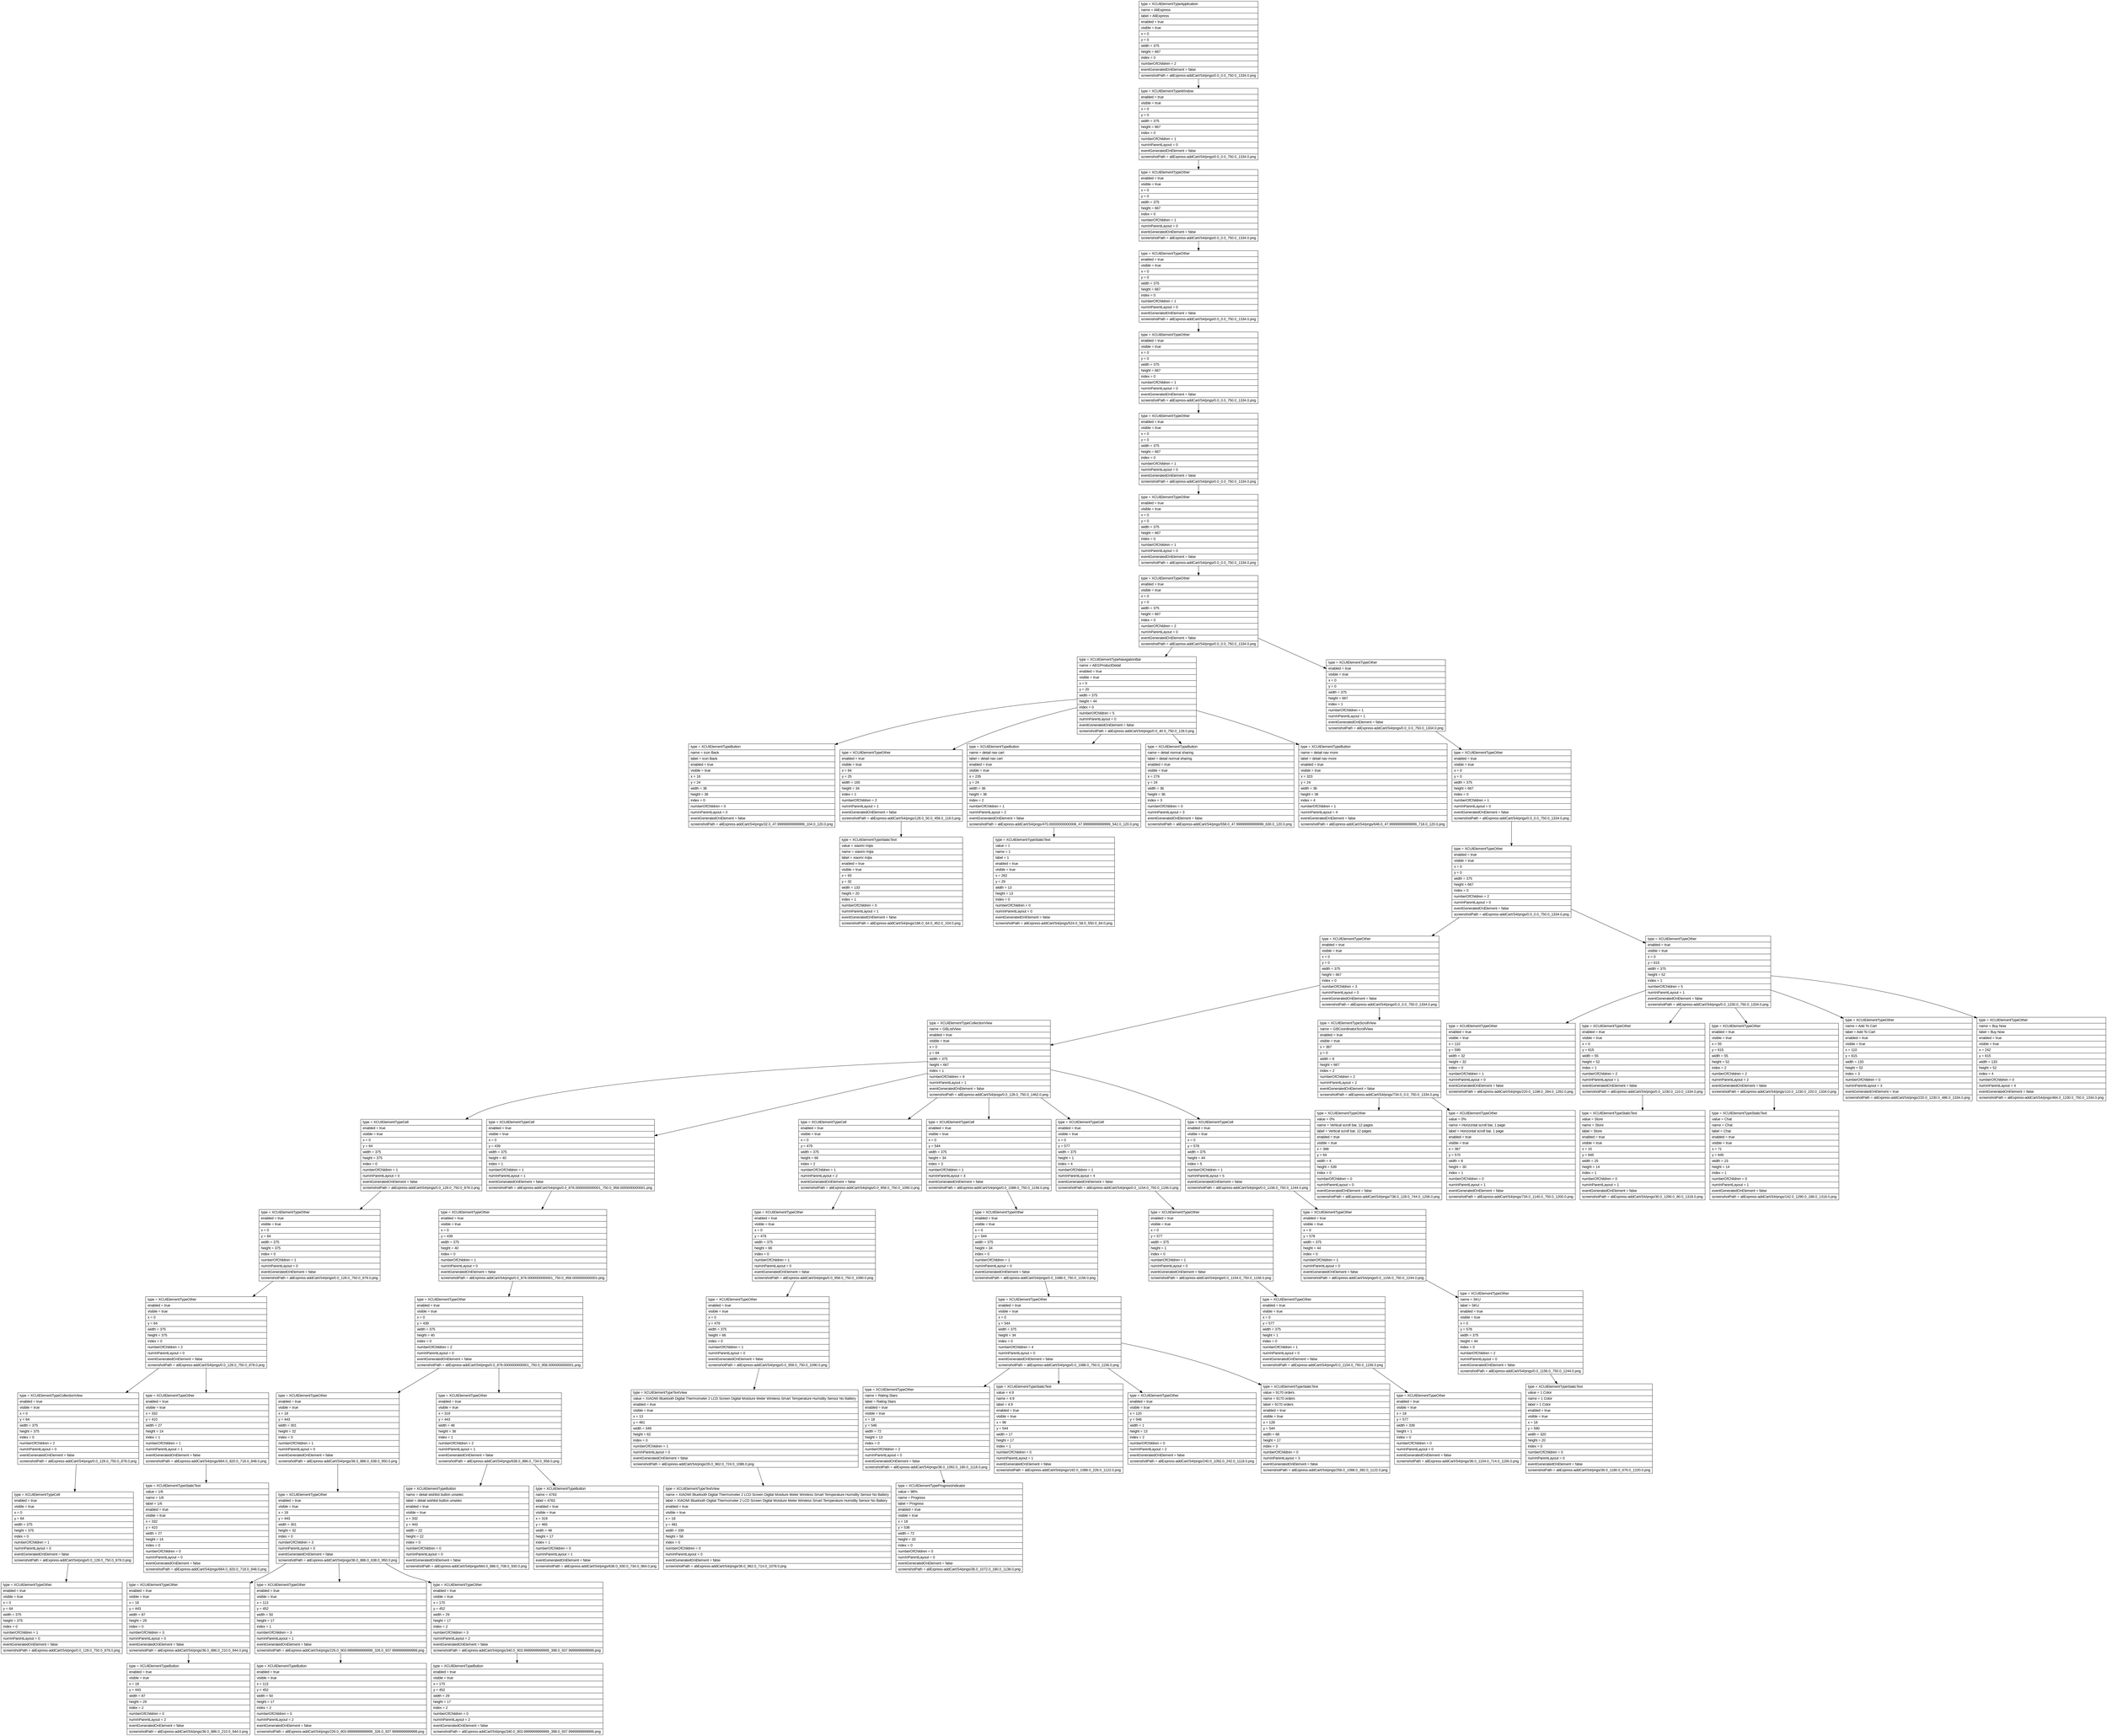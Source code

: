 digraph Layout {

	node [shape=record fontname=Arial];

	0	[label="{type = XCUIElementTypeApplication\l|name = AliExpress\l|label = AliExpress\l|enabled = true\l|visible = true\l|x = 0\l|y = 0\l|width = 375\l|height = 667\l|index = 0\l|numberOfChildren = 2\l|eventGeneratedOnElement = false \l|screenshotPath = aliExpress-addCart/S4/pngs/0.0_0.0_750.0_1334.0.png\l}"]
	1	[label="{type = XCUIElementTypeWindow\l|enabled = true\l|visible = true\l|x = 0\l|y = 0\l|width = 375\l|height = 667\l|index = 0\l|numberOfChildren = 1\l|numInParentLayout = 0\l|eventGeneratedOnElement = false \l|screenshotPath = aliExpress-addCart/S4/pngs/0.0_0.0_750.0_1334.0.png\l}"]
	2	[label="{type = XCUIElementTypeOther\l|enabled = true\l|visible = true\l|x = 0\l|y = 0\l|width = 375\l|height = 667\l|index = 0\l|numberOfChildren = 1\l|numInParentLayout = 0\l|eventGeneratedOnElement = false \l|screenshotPath = aliExpress-addCart/S4/pngs/0.0_0.0_750.0_1334.0.png\l}"]
	3	[label="{type = XCUIElementTypeOther\l|enabled = true\l|visible = true\l|x = 0\l|y = 0\l|width = 375\l|height = 667\l|index = 0\l|numberOfChildren = 1\l|numInParentLayout = 0\l|eventGeneratedOnElement = false \l|screenshotPath = aliExpress-addCart/S4/pngs/0.0_0.0_750.0_1334.0.png\l}"]
	4	[label="{type = XCUIElementTypeOther\l|enabled = true\l|visible = true\l|x = 0\l|y = 0\l|width = 375\l|height = 667\l|index = 0\l|numberOfChildren = 1\l|numInParentLayout = 0\l|eventGeneratedOnElement = false \l|screenshotPath = aliExpress-addCart/S4/pngs/0.0_0.0_750.0_1334.0.png\l}"]
	5	[label="{type = XCUIElementTypeOther\l|enabled = true\l|visible = true\l|x = 0\l|y = 0\l|width = 375\l|height = 667\l|index = 0\l|numberOfChildren = 1\l|numInParentLayout = 0\l|eventGeneratedOnElement = false \l|screenshotPath = aliExpress-addCart/S4/pngs/0.0_0.0_750.0_1334.0.png\l}"]
	6	[label="{type = XCUIElementTypeOther\l|enabled = true\l|visible = true\l|x = 0\l|y = 0\l|width = 375\l|height = 667\l|index = 0\l|numberOfChildren = 1\l|numInParentLayout = 0\l|eventGeneratedOnElement = false \l|screenshotPath = aliExpress-addCart/S4/pngs/0.0_0.0_750.0_1334.0.png\l}"]
	7	[label="{type = XCUIElementTypeOther\l|enabled = true\l|visible = true\l|x = 0\l|y = 0\l|width = 375\l|height = 667\l|index = 0\l|numberOfChildren = 2\l|numInParentLayout = 0\l|eventGeneratedOnElement = false \l|screenshotPath = aliExpress-addCart/S4/pngs/0.0_0.0_750.0_1334.0.png\l}"]
	8	[label="{type = XCUIElementTypeNavigationBar\l|name = AEGProductDetail\l|enabled = true\l|visible = true\l|x = 0\l|y = 20\l|width = 375\l|height = 44\l|index = 0\l|numberOfChildren = 5\l|numInParentLayout = 0\l|eventGeneratedOnElement = false \l|screenshotPath = aliExpress-addCart/S4/pngs/0.0_40.0_750.0_128.0.png\l}"]
	9	[label="{type = XCUIElementTypeOther\l|enabled = true\l|visible = true\l|x = 0\l|y = 0\l|width = 375\l|height = 667\l|index = 1\l|numberOfChildren = 1\l|numInParentLayout = 1\l|eventGeneratedOnElement = false \l|screenshotPath = aliExpress-addCart/S4/pngs/0.0_0.0_750.0_1334.0.png\l}"]
	10	[label="{type = XCUIElementTypeButton\l|name = icon Back\l|label = icon Back\l|enabled = true\l|visible = true\l|x = 16\l|y = 24\l|width = 36\l|height = 36\l|index = 0\l|numberOfChildren = 0\l|numInParentLayout = 0\l|eventGeneratedOnElement = false \l|screenshotPath = aliExpress-addCart/S4/pngs/32.0_47.99999999999999_104.0_120.0.png\l}"]
	11	[label="{type = XCUIElementTypeOther\l|enabled = true\l|visible = true\l|x = 64\l|y = 25\l|width = 165\l|height = 34\l|index = 1\l|numberOfChildren = 2\l|numInParentLayout = 1\l|eventGeneratedOnElement = false \l|screenshotPath = aliExpress-addCart/S4/pngs/128.0_50.0_458.0_118.0.png\l}"]
	12	[label="{type = XCUIElementTypeButton\l|name = detail nav cart\l|label = detail nav cart\l|enabled = true\l|visible = true\l|x = 235\l|y = 24\l|width = 36\l|height = 36\l|index = 2\l|numberOfChildren = 1\l|numInParentLayout = 2\l|eventGeneratedOnElement = false \l|screenshotPath = aliExpress-addCart/S4/pngs/470.00000000000006_47.99999999999999_542.0_120.0.png\l}"]
	13	[label="{type = XCUIElementTypeButton\l|name = detail normal sharing\l|label = detail normal sharing\l|enabled = true\l|visible = true\l|x = 279\l|y = 24\l|width = 36\l|height = 36\l|index = 3\l|numberOfChildren = 0\l|numInParentLayout = 3\l|eventGeneratedOnElement = false \l|screenshotPath = aliExpress-addCart/S4/pngs/558.0_47.99999999999999_630.0_120.0.png\l}"]
	14	[label="{type = XCUIElementTypeButton\l|name = detail nav more\l|label = detail nav more\l|enabled = true\l|visible = true\l|x = 323\l|y = 24\l|width = 36\l|height = 36\l|index = 4\l|numberOfChildren = 1\l|numInParentLayout = 4\l|eventGeneratedOnElement = false \l|screenshotPath = aliExpress-addCart/S4/pngs/646.0_47.99999999999999_718.0_120.0.png\l}"]
	15	[label="{type = XCUIElementTypeOther\l|enabled = true\l|visible = true\l|x = 0\l|y = 0\l|width = 375\l|height = 667\l|index = 0\l|numberOfChildren = 1\l|numInParentLayout = 0\l|eventGeneratedOnElement = false \l|screenshotPath = aliExpress-addCart/S4/pngs/0.0_0.0_750.0_1334.0.png\l}"]
	16	[label="{type = XCUIElementTypeStaticText\l|value = xiaomi mijia\l|name = xiaomi mijia\l|label = xiaomi mijia\l|enabled = true\l|visible = true\l|x = 93\l|y = 32\l|width = 133\l|height = 20\l|index = 1\l|numberOfChildren = 0\l|numInParentLayout = 1\l|eventGeneratedOnElement = false \l|screenshotPath = aliExpress-addCart/S4/pngs/186.0_64.0_452.0_104.0.png\l}"]
	17	[label="{type = XCUIElementTypeStaticText\l|value = 1\l|name = 1\l|label = 1\l|enabled = true\l|visible = true\l|x = 262\l|y = 29\l|width = 13\l|height = 13\l|index = 0\l|numberOfChildren = 0\l|numInParentLayout = 0\l|eventGeneratedOnElement = false \l|screenshotPath = aliExpress-addCart/S4/pngs/524.0_58.0_550.0_84.0.png\l}"]
	18	[label="{type = XCUIElementTypeOther\l|enabled = true\l|visible = true\l|x = 0\l|y = 0\l|width = 375\l|height = 667\l|index = 0\l|numberOfChildren = 2\l|numInParentLayout = 0\l|eventGeneratedOnElement = false \l|screenshotPath = aliExpress-addCart/S4/pngs/0.0_0.0_750.0_1334.0.png\l}"]
	19	[label="{type = XCUIElementTypeOther\l|enabled = true\l|visible = true\l|x = 0\l|y = 0\l|width = 375\l|height = 667\l|index = 0\l|numberOfChildren = 3\l|numInParentLayout = 0\l|eventGeneratedOnElement = false \l|screenshotPath = aliExpress-addCart/S4/pngs/0.0_0.0_750.0_1334.0.png\l}"]
	20	[label="{type = XCUIElementTypeOther\l|enabled = true\l|visible = true\l|x = 0\l|y = 615\l|width = 375\l|height = 52\l|index = 1\l|numberOfChildren = 5\l|numInParentLayout = 1\l|eventGeneratedOnElement = false \l|screenshotPath = aliExpress-addCart/S4/pngs/0.0_1230.0_750.0_1334.0.png\l}"]
	21	[label="{type = XCUIElementTypeCollectionView\l|name = GBListView\l|enabled = true\l|visible = true\l|x = 0\l|y = 64\l|width = 375\l|height = 667\l|index = 1\l|numberOfChildren = 9\l|numInParentLayout = 1\l|eventGeneratedOnElement = false \l|screenshotPath = aliExpress-addCart/S4/pngs/0.0_128.0_750.0_1462.0.png\l}"]
	22	[label="{type = XCUIElementTypeScrollView\l|name = GBCoordinatorScrollView\l|enabled = true\l|visible = true\l|x = 367\l|y = 0\l|width = 8\l|height = 667\l|index = 2\l|numberOfChildren = 2\l|numInParentLayout = 2\l|eventGeneratedOnElement = false \l|screenshotPath = aliExpress-addCart/S4/pngs/734.0_0.0_750.0_1334.0.png\l}"]
	23	[label="{type = XCUIElementTypeOther\l|enabled = true\l|visible = true\l|x = 110\l|y = 599\l|width = 32\l|height = 32\l|index = 0\l|numberOfChildren = 1\l|numInParentLayout = 0\l|eventGeneratedOnElement = false \l|screenshotPath = aliExpress-addCart/S4/pngs/220.0_1198.0_284.0_1262.0.png\l}"]
	24	[label="{type = XCUIElementTypeOther\l|enabled = true\l|visible = true\l|x = 0\l|y = 615\l|width = 55\l|height = 52\l|index = 1\l|numberOfChildren = 2\l|numInParentLayout = 1\l|eventGeneratedOnElement = false \l|screenshotPath = aliExpress-addCart/S4/pngs/0.0_1230.0_110.0_1334.0.png\l}"]
	25	[label="{type = XCUIElementTypeOther\l|enabled = true\l|visible = true\l|x = 55\l|y = 615\l|width = 55\l|height = 52\l|index = 2\l|numberOfChildren = 2\l|numInParentLayout = 2\l|eventGeneratedOnElement = false \l|screenshotPath = aliExpress-addCart/S4/pngs/110.0_1230.0_220.0_1334.0.png\l}"]
	26	[label="{type = XCUIElementTypeOther\l|name = Add To Cart\l|label = Add To Cart\l|enabled = true\l|visible = true\l|x = 110\l|y = 615\l|width = 133\l|height = 52\l|index = 3\l|numberOfChildren = 0\l|numInParentLayout = 3\l|eventGeneratedOnElement = true \l|screenshotPath = aliExpress-addCart/S4/pngs/220.0_1230.0_486.0_1334.0.png\l}"]
	27	[label="{type = XCUIElementTypeOther\l|name = Buy Now\l|label = Buy Now\l|enabled = true\l|visible = true\l|x = 242\l|y = 615\l|width = 133\l|height = 52\l|index = 4\l|numberOfChildren = 0\l|numInParentLayout = 4\l|eventGeneratedOnElement = false \l|screenshotPath = aliExpress-addCart/S4/pngs/484.0_1230.0_750.0_1334.0.png\l}"]
	28	[label="{type = XCUIElementTypeCell\l|enabled = true\l|visible = true\l|x = 0\l|y = 64\l|width = 375\l|height = 375\l|index = 0\l|numberOfChildren = 1\l|numInParentLayout = 0\l|eventGeneratedOnElement = false \l|screenshotPath = aliExpress-addCart/S4/pngs/0.0_128.0_750.0_878.0.png\l}"]
	29	[label="{type = XCUIElementTypeCell\l|enabled = true\l|visible = true\l|x = 0\l|y = 439\l|width = 375\l|height = 40\l|index = 1\l|numberOfChildren = 1\l|numInParentLayout = 1\l|eventGeneratedOnElement = false \l|screenshotPath = aliExpress-addCart/S4/pngs/0.0_878.0000000000001_750.0_958.0000000000001.png\l}"]
	30	[label="{type = XCUIElementTypeCell\l|enabled = true\l|visible = true\l|x = 0\l|y = 479\l|width = 375\l|height = 66\l|index = 2\l|numberOfChildren = 1\l|numInParentLayout = 2\l|eventGeneratedOnElement = false \l|screenshotPath = aliExpress-addCart/S4/pngs/0.0_958.0_750.0_1090.0.png\l}"]
	31	[label="{type = XCUIElementTypeCell\l|enabled = true\l|visible = true\l|x = 0\l|y = 544\l|width = 375\l|height = 34\l|index = 3\l|numberOfChildren = 1\l|numInParentLayout = 3\l|eventGeneratedOnElement = false \l|screenshotPath = aliExpress-addCart/S4/pngs/0.0_1088.0_750.0_1156.0.png\l}"]
	32	[label="{type = XCUIElementTypeCell\l|enabled = true\l|visible = true\l|x = 0\l|y = 577\l|width = 375\l|height = 1\l|index = 4\l|numberOfChildren = 1\l|numInParentLayout = 4\l|eventGeneratedOnElement = false \l|screenshotPath = aliExpress-addCart/S4/pngs/0.0_1154.0_750.0_1156.0.png\l}"]
	33	[label="{type = XCUIElementTypeCell\l|enabled = true\l|visible = true\l|x = 0\l|y = 578\l|width = 375\l|height = 44\l|index = 5\l|numberOfChildren = 1\l|numInParentLayout = 5\l|eventGeneratedOnElement = false \l|screenshotPath = aliExpress-addCart/S4/pngs/0.0_1156.0_750.0_1244.0.png\l}"]
	34	[label="{type = XCUIElementTypeOther\l|value = 0%\l|name = Vertical scroll bar, 12 pages\l|label = Vertical scroll bar, 12 pages\l|enabled = true\l|visible = true\l|x = 368\l|y = 64\l|width = 4\l|height = 539\l|index = 0\l|numberOfChildren = 0\l|numInParentLayout = 0\l|eventGeneratedOnElement = false \l|screenshotPath = aliExpress-addCart/S4/pngs/736.0_128.0_744.0_1206.0.png\l}"]
	35	[label="{type = XCUIElementTypeOther\l|value = 0%\l|name = Horizontal scroll bar, 1 page\l|label = Horizontal scroll bar, 1 page\l|enabled = true\l|visible = true\l|x = 367\l|y = 570\l|width = 8\l|height = 30\l|index = 1\l|numberOfChildren = 0\l|numInParentLayout = 1\l|eventGeneratedOnElement = false \l|screenshotPath = aliExpress-addCart/S4/pngs/734.0_1140.0_750.0_1200.0.png\l}"]
	36	[label="{type = XCUIElementTypeStaticText\l|value = Store\l|name = Store\l|label = Store\l|enabled = true\l|visible = true\l|x = 15\l|y = 645\l|width = 25\l|height = 14\l|index = 1\l|numberOfChildren = 0\l|numInParentLayout = 1\l|eventGeneratedOnElement = false \l|screenshotPath = aliExpress-addCart/S4/pngs/30.0_1290.0_80.0_1318.0.png\l}"]
	37	[label="{type = XCUIElementTypeStaticText\l|value = Chat\l|name = Chat\l|label = Chat\l|enabled = true\l|visible = true\l|x = 71\l|y = 645\l|width = 23\l|height = 14\l|index = 1\l|numberOfChildren = 0\l|numInParentLayout = 1\l|eventGeneratedOnElement = false \l|screenshotPath = aliExpress-addCart/S4/pngs/142.0_1290.0_188.0_1318.0.png\l}"]
	38	[label="{type = XCUIElementTypeOther\l|enabled = true\l|visible = true\l|x = 0\l|y = 64\l|width = 375\l|height = 375\l|index = 0\l|numberOfChildren = 1\l|numInParentLayout = 0\l|eventGeneratedOnElement = false \l|screenshotPath = aliExpress-addCart/S4/pngs/0.0_128.0_750.0_878.0.png\l}"]
	39	[label="{type = XCUIElementTypeOther\l|enabled = true\l|visible = true\l|x = 0\l|y = 439\l|width = 375\l|height = 40\l|index = 0\l|numberOfChildren = 1\l|numInParentLayout = 0\l|eventGeneratedOnElement = false \l|screenshotPath = aliExpress-addCart/S4/pngs/0.0_878.0000000000001_750.0_958.0000000000001.png\l}"]
	40	[label="{type = XCUIElementTypeOther\l|enabled = true\l|visible = true\l|x = 0\l|y = 479\l|width = 375\l|height = 66\l|index = 0\l|numberOfChildren = 1\l|numInParentLayout = 0\l|eventGeneratedOnElement = false \l|screenshotPath = aliExpress-addCart/S4/pngs/0.0_958.0_750.0_1090.0.png\l}"]
	41	[label="{type = XCUIElementTypeOther\l|enabled = true\l|visible = true\l|x = 0\l|y = 544\l|width = 375\l|height = 34\l|index = 0\l|numberOfChildren = 1\l|numInParentLayout = 0\l|eventGeneratedOnElement = false \l|screenshotPath = aliExpress-addCart/S4/pngs/0.0_1088.0_750.0_1156.0.png\l}"]
	42	[label="{type = XCUIElementTypeOther\l|enabled = true\l|visible = true\l|x = 0\l|y = 577\l|width = 375\l|height = 1\l|index = 0\l|numberOfChildren = 1\l|numInParentLayout = 0\l|eventGeneratedOnElement = false \l|screenshotPath = aliExpress-addCart/S4/pngs/0.0_1154.0_750.0_1156.0.png\l}"]
	43	[label="{type = XCUIElementTypeOther\l|enabled = true\l|visible = true\l|x = 0\l|y = 578\l|width = 375\l|height = 44\l|index = 0\l|numberOfChildren = 1\l|numInParentLayout = 0\l|eventGeneratedOnElement = false \l|screenshotPath = aliExpress-addCart/S4/pngs/0.0_1156.0_750.0_1244.0.png\l}"]
	44	[label="{type = XCUIElementTypeOther\l|enabled = true\l|visible = true\l|x = 0\l|y = 64\l|width = 375\l|height = 375\l|index = 0\l|numberOfChildren = 2\l|numInParentLayout = 0\l|eventGeneratedOnElement = false \l|screenshotPath = aliExpress-addCart/S4/pngs/0.0_128.0_750.0_878.0.png\l}"]
	45	[label="{type = XCUIElementTypeOther\l|enabled = true\l|visible = true\l|x = 0\l|y = 439\l|width = 375\l|height = 40\l|index = 0\l|numberOfChildren = 2\l|numInParentLayout = 0\l|eventGeneratedOnElement = false \l|screenshotPath = aliExpress-addCart/S4/pngs/0.0_878.0000000000001_750.0_958.0000000000001.png\l}"]
	46	[label="{type = XCUIElementTypeOther\l|enabled = true\l|visible = true\l|x = 0\l|y = 479\l|width = 375\l|height = 66\l|index = 0\l|numberOfChildren = 1\l|numInParentLayout = 0\l|eventGeneratedOnElement = false \l|screenshotPath = aliExpress-addCart/S4/pngs/0.0_958.0_750.0_1090.0.png\l}"]
	47	[label="{type = XCUIElementTypeOther\l|enabled = true\l|visible = true\l|x = 0\l|y = 544\l|width = 375\l|height = 34\l|index = 0\l|numberOfChildren = 4\l|numInParentLayout = 0\l|eventGeneratedOnElement = false \l|screenshotPath = aliExpress-addCart/S4/pngs/0.0_1088.0_750.0_1156.0.png\l}"]
	48	[label="{type = XCUIElementTypeOther\l|enabled = true\l|visible = true\l|x = 0\l|y = 577\l|width = 375\l|height = 1\l|index = 0\l|numberOfChildren = 1\l|numInParentLayout = 0\l|eventGeneratedOnElement = false \l|screenshotPath = aliExpress-addCart/S4/pngs/0.0_1154.0_750.0_1156.0.png\l}"]
	49	[label="{type = XCUIElementTypeOther\l|name = SKU\l|label = SKU\l|enabled = true\l|visible = true\l|x = 0\l|y = 578\l|width = 375\l|height = 44\l|index = 0\l|numberOfChildren = 2\l|numInParentLayout = 0\l|eventGeneratedOnElement = false \l|screenshotPath = aliExpress-addCart/S4/pngs/0.0_1156.0_750.0_1244.0.png\l}"]
	50	[label="{type = XCUIElementTypeCollectionView\l|enabled = true\l|visible = true\l|x = 0\l|y = 64\l|width = 375\l|height = 375\l|index = 0\l|numberOfChildren = 2\l|numInParentLayout = 0\l|eventGeneratedOnElement = false \l|screenshotPath = aliExpress-addCart/S4/pngs/0.0_128.0_750.0_878.0.png\l}"]
	51	[label="{type = XCUIElementTypeOther\l|enabled = true\l|visible = true\l|x = 332\l|y = 410\l|width = 27\l|height = 14\l|index = 1\l|numberOfChildren = 1\l|numInParentLayout = 1\l|eventGeneratedOnElement = false \l|screenshotPath = aliExpress-addCart/S4/pngs/664.0_820.0_718.0_848.0.png\l}"]
	52	[label="{type = XCUIElementTypeOther\l|enabled = true\l|visible = true\l|x = 18\l|y = 443\l|width = 301\l|height = 32\l|index = 0\l|numberOfChildren = 1\l|numInParentLayout = 0\l|eventGeneratedOnElement = false \l|screenshotPath = aliExpress-addCart/S4/pngs/36.0_886.0_638.0_950.0.png\l}"]
	53	[label="{type = XCUIElementTypeOther\l|enabled = true\l|visible = true\l|x = 319\l|y = 443\l|width = 48\l|height = 36\l|index = 1\l|numberOfChildren = 2\l|numInParentLayout = 1\l|eventGeneratedOnElement = false \l|screenshotPath = aliExpress-addCart/S4/pngs/638.0_886.0_734.0_958.0.png\l}"]
	54	[label="{type = XCUIElementTypeTextView\l|value = XIAOMI Bluetooth Digital Thermometer 2 LCD Screen Digital Moisture Meter Wireless Smart Temperature Humidity Sensor No Battery\l|enabled = true\l|visible = true\l|x = 13\l|y = 481\l|width = 349\l|height = 62\l|index = 0\l|numberOfChildren = 1\l|numInParentLayout = 0\l|eventGeneratedOnElement = false \l|screenshotPath = aliExpress-addCart/S4/pngs/26.0_962.0_724.0_1086.0.png\l}"]
	55	[label="{type = XCUIElementTypeOther\l|name = Rating Stars\l|label = Rating Stars\l|enabled = true\l|visible = true\l|x = 18\l|y = 546\l|width = 72\l|height = 13\l|index = 0\l|numberOfChildren = 2\l|numInParentLayout = 0\l|eventGeneratedOnElement = false \l|screenshotPath = aliExpress-addCart/S4/pngs/36.0_1092.0_180.0_1118.0.png\l}"]
	56	[label="{type = XCUIElementTypeStaticText\l|value = 4.9\l|name = 4.9\l|label = 4.9\l|enabled = true\l|visible = true\l|x = 96\l|y = 544\l|width = 17\l|height = 17\l|index = 1\l|numberOfChildren = 0\l|numInParentLayout = 1\l|eventGeneratedOnElement = false \l|screenshotPath = aliExpress-addCart/S4/pngs/192.0_1088.0_226.0_1122.0.png\l}"]
	57	[label="{type = XCUIElementTypeOther\l|enabled = true\l|visible = true\l|x = 120\l|y = 546\l|width = 1\l|height = 13\l|index = 2\l|numberOfChildren = 0\l|numInParentLayout = 2\l|eventGeneratedOnElement = false \l|screenshotPath = aliExpress-addCart/S4/pngs/240.0_1092.0_242.0_1118.0.png\l}"]
	58	[label="{type = XCUIElementTypeStaticText\l|value = 9170 orders\l|name = 9170 orders\l|label = 9170 orders\l|enabled = true\l|visible = true\l|x = 128\l|y = 544\l|width = 68\l|height = 17\l|index = 3\l|numberOfChildren = 0\l|numInParentLayout = 3\l|eventGeneratedOnElement = false \l|screenshotPath = aliExpress-addCart/S4/pngs/256.0_1088.0_392.0_1122.0.png\l}"]
	59	[label="{type = XCUIElementTypeOther\l|enabled = true\l|visible = true\l|x = 18\l|y = 577\l|width = 339\l|height = 1\l|index = 0\l|numberOfChildren = 0\l|numInParentLayout = 0\l|eventGeneratedOnElement = false \l|screenshotPath = aliExpress-addCart/S4/pngs/36.0_1154.0_714.0_1156.0.png\l}"]
	60	[label="{type = XCUIElementTypeStaticText\l|value = 1 Color\l|name = 1 Color\l|label = 1 Color\l|enabled = true\l|visible = true\l|x = 18\l|y = 590\l|width = 320\l|height = 20\l|index = 0\l|numberOfChildren = 0\l|numInParentLayout = 0\l|eventGeneratedOnElement = false \l|screenshotPath = aliExpress-addCart/S4/pngs/36.0_1180.0_676.0_1220.0.png\l}"]
	61	[label="{type = XCUIElementTypeCell\l|enabled = true\l|visible = true\l|x = 0\l|y = 64\l|width = 375\l|height = 375\l|index = 0\l|numberOfChildren = 1\l|numInParentLayout = 0\l|eventGeneratedOnElement = false \l|screenshotPath = aliExpress-addCart/S4/pngs/0.0_128.0_750.0_878.0.png\l}"]
	62	[label="{type = XCUIElementTypeStaticText\l|value = 1/6\l|name = 1/6\l|label = 1/6\l|enabled = true\l|visible = true\l|x = 332\l|y = 410\l|width = 27\l|height = 14\l|index = 0\l|numberOfChildren = 0\l|numInParentLayout = 0\l|eventGeneratedOnElement = false \l|screenshotPath = aliExpress-addCart/S4/pngs/664.0_820.0_718.0_848.0.png\l}"]
	63	[label="{type = XCUIElementTypeOther\l|enabled = true\l|visible = true\l|x = 18\l|y = 443\l|width = 301\l|height = 32\l|index = 0\l|numberOfChildren = 3\l|numInParentLayout = 0\l|eventGeneratedOnElement = false \l|screenshotPath = aliExpress-addCart/S4/pngs/36.0_886.0_638.0_950.0.png\l}"]
	64	[label="{type = XCUIElementTypeButton\l|name = detail wishlist button unselec\l|label = detail wishlist button unselec\l|enabled = true\l|visible = true\l|x = 332\l|y = 443\l|width = 22\l|height = 22\l|index = 0\l|numberOfChildren = 0\l|numInParentLayout = 0\l|eventGeneratedOnElement = false \l|screenshotPath = aliExpress-addCart/S4/pngs/664.0_886.0_708.0_930.0.png\l}"]
	65	[label="{type = XCUIElementTypeButton\l|name = 4763\l|label = 4763\l|enabled = true\l|visible = true\l|x = 319\l|y = 465\l|width = 48\l|height = 17\l|index = 1\l|numberOfChildren = 0\l|numInParentLayout = 1\l|eventGeneratedOnElement = false \l|screenshotPath = aliExpress-addCart/S4/pngs/638.0_930.0_734.0_964.0.png\l}"]
	66	[label="{type = XCUIElementTypeTextView\l|name = XIAOMI Bluetooth Digital Thermometer 2 LCD Screen Digital Moisture Meter Wireless Smart Temperature Humidity Sensor No Battery\l|label = XIAOMI Bluetooth Digital Thermometer 2 LCD Screen Digital Moisture Meter Wireless Smart Temperature Humidity Sensor No Battery\l|enabled = true\l|visible = true\l|x = 18\l|y = 481\l|width = 339\l|height = 58\l|index = 0\l|numberOfChildren = 0\l|numInParentLayout = 0\l|eventGeneratedOnElement = false \l|screenshotPath = aliExpress-addCart/S4/pngs/36.0_962.0_714.0_1078.0.png\l}"]
	67	[label="{type = XCUIElementTypeProgressIndicator\l|value = 98%\l|name = Progress\l|label = Progress\l|enabled = true\l|visible = true\l|x = 18\l|y = 536\l|width = 72\l|height = 33\l|index = 0\l|numberOfChildren = 0\l|numInParentLayout = 0\l|eventGeneratedOnElement = false \l|screenshotPath = aliExpress-addCart/S4/pngs/36.0_1072.0_180.0_1138.0.png\l}"]
	68	[label="{type = XCUIElementTypeOther\l|enabled = true\l|visible = true\l|x = 0\l|y = 64\l|width = 375\l|height = 375\l|index = 0\l|numberOfChildren = 1\l|numInParentLayout = 0\l|eventGeneratedOnElement = false \l|screenshotPath = aliExpress-addCart/S4/pngs/0.0_128.0_750.0_878.0.png\l}"]
	69	[label="{type = XCUIElementTypeOther\l|enabled = true\l|visible = true\l|x = 18\l|y = 443\l|width = 87\l|height = 29\l|index = 0\l|numberOfChildren = 3\l|numInParentLayout = 0\l|eventGeneratedOnElement = false \l|screenshotPath = aliExpress-addCart/S4/pngs/36.0_886.0_210.0_944.0.png\l}"]
	70	[label="{type = XCUIElementTypeOther\l|enabled = true\l|visible = true\l|x = 113\l|y = 452\l|width = 50\l|height = 17\l|index = 1\l|numberOfChildren = 3\l|numInParentLayout = 1\l|eventGeneratedOnElement = false \l|screenshotPath = aliExpress-addCart/S4/pngs/226.0_903.9999999999999_326.0_937.9999999999999.png\l}"]
	71	[label="{type = XCUIElementTypeOther\l|enabled = true\l|visible = true\l|x = 170\l|y = 452\l|width = 29\l|height = 17\l|index = 2\l|numberOfChildren = 3\l|numInParentLayout = 2\l|eventGeneratedOnElement = false \l|screenshotPath = aliExpress-addCart/S4/pngs/340.0_903.9999999999999_398.0_937.9999999999999.png\l}"]
	72	[label="{type = XCUIElementTypeButton\l|enabled = true\l|visible = true\l|x = 18\l|y = 443\l|width = 87\l|height = 29\l|index = 2\l|numberOfChildren = 0\l|numInParentLayout = 2\l|eventGeneratedOnElement = false \l|screenshotPath = aliExpress-addCart/S4/pngs/36.0_886.0_210.0_944.0.png\l}"]
	73	[label="{type = XCUIElementTypeButton\l|enabled = true\l|visible = true\l|x = 113\l|y = 452\l|width = 50\l|height = 17\l|index = 2\l|numberOfChildren = 0\l|numInParentLayout = 2\l|eventGeneratedOnElement = false \l|screenshotPath = aliExpress-addCart/S4/pngs/226.0_903.9999999999999_326.0_937.9999999999999.png\l}"]
	74	[label="{type = XCUIElementTypeButton\l|enabled = true\l|visible = true\l|x = 170\l|y = 452\l|width = 29\l|height = 17\l|index = 2\l|numberOfChildren = 0\l|numInParentLayout = 2\l|eventGeneratedOnElement = false \l|screenshotPath = aliExpress-addCart/S4/pngs/340.0_903.9999999999999_398.0_937.9999999999999.png\l}"]


	0 -> 1
	1 -> 2
	2 -> 3
	3 -> 4
	4 -> 5
	5 -> 6
	6 -> 7
	7 -> 8
	7 -> 9
	8 -> 10
	8 -> 11
	8 -> 12
	8 -> 13
	8 -> 14
	9 -> 15
	11 -> 16
	12 -> 17
	15 -> 18
	18 -> 19
	18 -> 20
	19 -> 21
	19 -> 22
	20 -> 23
	20 -> 24
	20 -> 25
	20 -> 26
	20 -> 27
	21 -> 28
	21 -> 29
	21 -> 30
	21 -> 31
	21 -> 32
	21 -> 33
	22 -> 34
	22 -> 35
	24 -> 36
	25 -> 37
	28 -> 38
	29 -> 39
	30 -> 40
	31 -> 41
	32 -> 42
	33 -> 43
	38 -> 44
	39 -> 45
	40 -> 46
	41 -> 47
	42 -> 48
	43 -> 49
	44 -> 50
	44 -> 51
	45 -> 52
	45 -> 53
	46 -> 54
	47 -> 55
	47 -> 56
	47 -> 57
	47 -> 58
	48 -> 59
	49 -> 60
	50 -> 61
	51 -> 62
	52 -> 63
	53 -> 64
	53 -> 65
	54 -> 66
	55 -> 67
	61 -> 68
	63 -> 69
	63 -> 70
	63 -> 71
	69 -> 72
	70 -> 73
	71 -> 74


}
